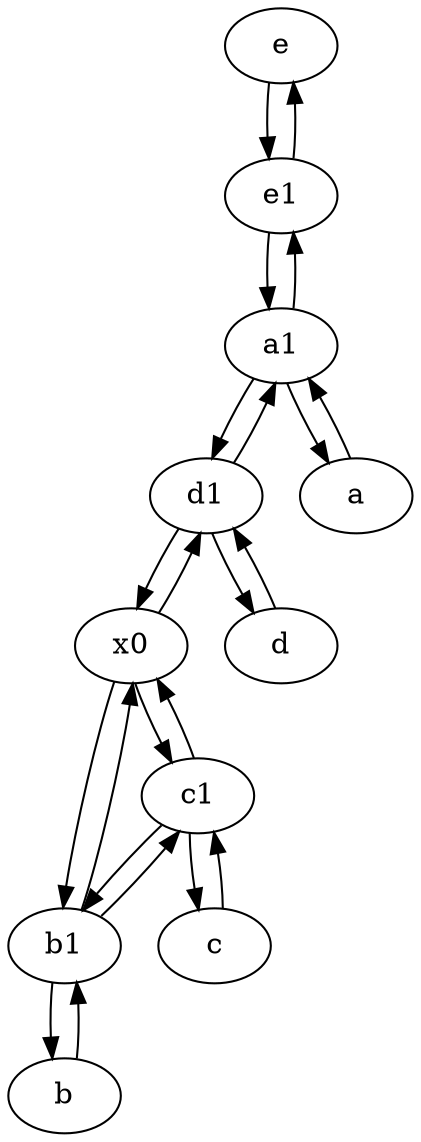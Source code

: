 digraph  {
	e [pos="30,50!"];
	d1 [pos="25,30!"];
	e1 [pos="25,45!"];
	b1 [pos="45,20!"];
	a [pos="40,10!"];
	c1 [pos="30,15!"];
	b [pos="50,20!"];
	c [pos="20,10!"];
	a1 [pos="40,15!"];
	x0;
	d [pos="20,30!"];
	a -> a1;
	c -> c1;
	d1 -> a1;
	b1 -> b;
	c1 -> x0;
	x0 -> d1;
	e -> e1;
	c1 -> c;
	b -> b1;
	a1 -> d1;
	d -> d1;
	c1 -> b1;
	d1 -> x0;
	b1 -> x0;
	b1 -> c1;
	x0 -> b1;
	x0 -> c1;
	e1 -> e;
	a1 -> e1;
	d1 -> d;
	e1 -> a1;
	a1 -> a;

	}